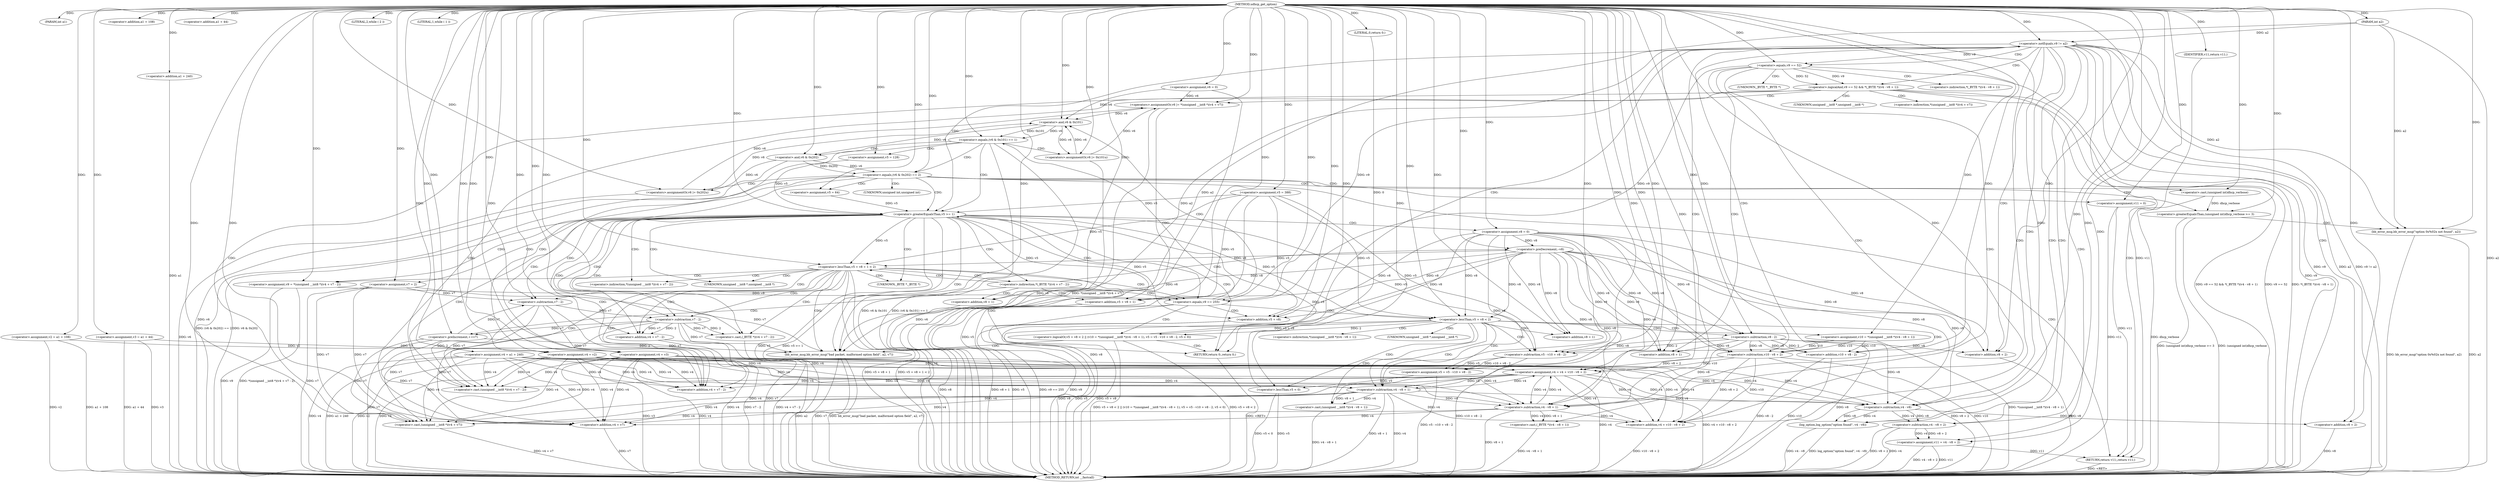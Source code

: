 digraph udhcp_get_option {  
"1000111" [label = "(METHOD,udhcp_get_option)" ]
"1000339" [label = "(METHOD_RETURN,int __fastcall)" ]
"1000112" [label = "(PARAM,int a1)" ]
"1000113" [label = "(PARAM,int a2)" ]
"1000125" [label = "(<operator>.assignment,v2 = a1 + 108)" ]
"1000127" [label = "(<operator>.addition,a1 + 108)" ]
"1000130" [label = "(<operator>.assignment,v3 = a1 + 44)" ]
"1000132" [label = "(<operator>.addition,a1 + 44)" ]
"1000135" [label = "(<operator>.assignment,v4 = a1 + 240)" ]
"1000137" [label = "(<operator>.addition,a1 + 240)" ]
"1000140" [label = "(<operator>.assignment,v5 = 388)" ]
"1000143" [label = "(<operator>.assignment,v6 = 0)" ]
"1000147" [label = "(LITERAL,2,while ( 2 ))" ]
"1000149" [label = "(<operator>.assignment,v7 = 2)" ]
"1000152" [label = "(<operator>.assignment,v8 = 0)" ]
"1000156" [label = "(LITERAL,1,while ( 1 ))" ]
"1000158" [label = "(<operator>.assignment,v9 = *(unsigned __int8 *)(v4 + v7 - 2))" ]
"1000161" [label = "(<operator>.cast,(unsigned __int8 *)(v4 + v7 - 2))" ]
"1000163" [label = "(<operator>.addition,v4 + v7 - 2)" ]
"1000165" [label = "(<operator>.subtraction,v7 - 2)" ]
"1000170" [label = "(<operator>.cast,(_BYTE *)(v4 + v7 - 2))" ]
"1000172" [label = "(<operator>.addition,v4 + v7 - 2)" ]
"1000174" [label = "(<operator>.subtraction,v7 - 2)" ]
"1000178" [label = "(<operator>.preDecrement,--v8)" ]
"1000180" [label = "(<operator>.preIncrement,++v7)" ]
"1000183" [label = "(<operator>.lessThan,v5 + v8 + 1 < 2)" ]
"1000184" [label = "(<operator>.addition,v5 + v8 + 1)" ]
"1000186" [label = "(<operator>.addition,v8 + 1)" ]
"1000192" [label = "(<operator>.equals,v9 == 255)" ]
"1000197" [label = "(<operator>.equals,(v6 & 0x101) == 1)" ]
"1000198" [label = "(<operator>.and,v6 & 0x101)" ]
"1000203" [label = "(<operators>.assignmentOr,v6 |= 0x101u)" ]
"1000206" [label = "(<operator>.assignment,v5 = 128)" ]
"1000209" [label = "(<operator>.assignment,v4 = v2)" ]
"1000214" [label = "(<operator>.equals,(v6 & 0x202) == 2)" ]
"1000215" [label = "(<operator>.and,v6 & 0x202)" ]
"1000220" [label = "(<operators>.assignmentOr,v6 |= 0x202u)" ]
"1000223" [label = "(<operator>.assignment,v5 = 64)" ]
"1000226" [label = "(<operator>.assignment,v4 = v3)" ]
"1000230" [label = "(<operator>.assignment,v11 = 0)" ]
"1000234" [label = "(<operator>.greaterEqualsThan,(unsigned int)dhcp_verbose >= 3)" ]
"1000235" [label = "(<operator>.cast,(unsigned int)dhcp_verbose)" ]
"1000239" [label = "(bb_error_msg,bb_error_msg(\"option 0x%02x not found\", a2))" ]
"1000245" [label = "(<operator>.logicalOr,v5 + v8 < 2 || (v10 = *(unsigned __int8 *)(v4 - v8 + 1), v5 = v5 - v10 + v8 - 2, v5 < 0))" ]
"1000246" [label = "(<operator>.lessThan,v5 + v8 < 2)" ]
"1000247" [label = "(<operator>.addition,v5 + v8)" ]
"1000252" [label = "(<operator>.assignment,v10 = *(unsigned __int8 *)(v4 - v8 + 1))" ]
"1000255" [label = "(<operator>.cast,(unsigned __int8 *)(v4 - v8 + 1))" ]
"1000257" [label = "(<operator>.subtraction,v4 - v8 + 1)" ]
"1000259" [label = "(<operator>.addition,v8 + 1)" ]
"1000263" [label = "(<operator>.assignment,v5 = v5 - v10 + v8 - 2)" ]
"1000265" [label = "(<operator>.subtraction,v5 - v10 + v8 - 2)" ]
"1000267" [label = "(<operator>.addition,v10 + v8 - 2)" ]
"1000269" [label = "(<operator>.subtraction,v8 - 2)" ]
"1000272" [label = "(<operator>.lessThan,v5 < 0)" ]
"1000277" [label = "(bb_error_msg,bb_error_msg(\"bad packet, malformed option field\", a2, v7))" ]
"1000281" [label = "(RETURN,return 0;,return 0;)" ]
"1000282" [label = "(LITERAL,0,return 0;)" ]
"1000284" [label = "(<operator>.notEquals,v9 != a2)" ]
"1000289" [label = "(<operator>.logicalAnd,v9 == 52 && *(_BYTE *)(v4 - v8 + 1))" ]
"1000290" [label = "(<operator>.equals,v9 == 52)" ]
"1000294" [label = "(<operator>.cast,(_BYTE *)(v4 - v8 + 1))" ]
"1000296" [label = "(<operator>.subtraction,v4 - v8 + 1)" ]
"1000298" [label = "(<operator>.addition,v8 + 1)" ]
"1000301" [label = "(<operators>.assignmentOr,v6 |= *(unsigned __int8 *)(v4 + v7))" ]
"1000304" [label = "(<operator>.cast,(unsigned __int8 *)(v4 + v7))" ]
"1000306" [label = "(<operator>.addition,v4 + v7)" ]
"1000309" [label = "(<operator>.assignment,v4 = v4 + v10 - v8 + 2)" ]
"1000311" [label = "(<operator>.addition,v4 + v10 - v8 + 2)" ]
"1000313" [label = "(<operator>.subtraction,v10 - v8 + 2)" ]
"1000315" [label = "(<operator>.addition,v8 + 2)" ]
"1000320" [label = "(<operator>.greaterEqualsThan,v5 >= 1)" ]
"1000325" [label = "(log_option,log_option(\"option found\", v4 - v8))" ]
"1000327" [label = "(<operator>.subtraction,v4 - v8)" ]
"1000330" [label = "(<operator>.assignment,v11 = v4 - v8 + 2)" ]
"1000332" [label = "(<operator>.subtraction,v4 - v8 + 2)" ]
"1000334" [label = "(<operator>.addition,v8 + 2)" ]
"1000337" [label = "(RETURN,return v11;,return v11;)" ]
"1000338" [label = "(IDENTIFIER,v11,return v11;)" ]
"1000160" [label = "(<operator>.indirection,*(unsigned __int8 *)(v4 + v7 - 2))" ]
"1000162" [label = "(UNKNOWN,unsigned __int8 *,unsigned __int8 *)" ]
"1000169" [label = "(<operator>.indirection,*(_BYTE *)(v4 + v7 - 2))" ]
"1000171" [label = "(UNKNOWN,_BYTE *,_BYTE *)" ]
"1000236" [label = "(UNKNOWN,unsigned int,unsigned int)" ]
"1000254" [label = "(<operator>.indirection,*(unsigned __int8 *)(v4 - v8 + 1))" ]
"1000256" [label = "(UNKNOWN,unsigned __int8 *,unsigned __int8 *)" ]
"1000293" [label = "(<operator>.indirection,*(_BYTE *)(v4 - v8 + 1))" ]
"1000295" [label = "(UNKNOWN,_BYTE *,_BYTE *)" ]
"1000303" [label = "(<operator>.indirection,*(unsigned __int8 *)(v4 + v7))" ]
"1000305" [label = "(UNKNOWN,unsigned __int8 *,unsigned __int8 *)" ]
  "1000337" -> "1000339"  [ label = "DDG: <RET>"] 
  "1000245" -> "1000339"  [ label = "DDG: v5 + v8 < 2 || (v10 = *(unsigned __int8 *)(v4 - v8 + 1), v5 = v5 - v10 + v8 - 2, v5 < 0)"] 
  "1000289" -> "1000339"  [ label = "DDG: v9 == 52 && *(_BYTE *)(v4 - v8 + 1)"] 
  "1000325" -> "1000339"  [ label = "DDG: v4 - v8"] 
  "1000180" -> "1000339"  [ label = "DDG: v7"] 
  "1000143" -> "1000339"  [ label = "DDG: v6"] 
  "1000135" -> "1000339"  [ label = "DDG: v4"] 
  "1000265" -> "1000339"  [ label = "DDG: v10 + v8 - 2"] 
  "1000113" -> "1000339"  [ label = "DDG: a2"] 
  "1000315" -> "1000339"  [ label = "DDG: v8"] 
  "1000334" -> "1000339"  [ label = "DDG: v8"] 
  "1000125" -> "1000339"  [ label = "DDG: a1 + 108"] 
  "1000325" -> "1000339"  [ label = "DDG: log_option(\"option found\", v4 - v8)"] 
  "1000239" -> "1000339"  [ label = "DDG: bb_error_msg(\"option 0x%02x not found\", a2)"] 
  "1000257" -> "1000339"  [ label = "DDG: v8 + 1"] 
  "1000172" -> "1000339"  [ label = "DDG: v7 - 2"] 
  "1000320" -> "1000339"  [ label = "DDG: v5"] 
  "1000267" -> "1000339"  [ label = "DDG: v8 - 2"] 
  "1000263" -> "1000339"  [ label = "DDG: v5 - v10 + v8 - 2"] 
  "1000306" -> "1000339"  [ label = "DDG: v7"] 
  "1000257" -> "1000339"  [ label = "DDG: v4"] 
  "1000183" -> "1000339"  [ label = "DDG: v5 + v8 + 1"] 
  "1000245" -> "1000339"  [ label = "DDG: v5 + v8 < 2"] 
  "1000311" -> "1000339"  [ label = "DDG: v10 - v8 + 2"] 
  "1000332" -> "1000339"  [ label = "DDG: v8 + 2"] 
  "1000209" -> "1000339"  [ label = "DDG: v2"] 
  "1000289" -> "1000339"  [ label = "DDG: v9 == 52"] 
  "1000220" -> "1000339"  [ label = "DDG: v6"] 
  "1000234" -> "1000339"  [ label = "DDG: (unsigned int)dhcp_verbose >= 3"] 
  "1000135" -> "1000339"  [ label = "DDG: a1 + 240"] 
  "1000296" -> "1000339"  [ label = "DDG: v8 + 1"] 
  "1000294" -> "1000339"  [ label = "DDG: v4 - v8 + 1"] 
  "1000272" -> "1000339"  [ label = "DDG: v5 < 0"] 
  "1000320" -> "1000339"  [ label = "DDG: v5 >= 1"] 
  "1000214" -> "1000339"  [ label = "DDG: (v6 & 0x202) == 2"] 
  "1000269" -> "1000339"  [ label = "DDG: v8"] 
  "1000239" -> "1000339"  [ label = "DDG: a2"] 
  "1000301" -> "1000339"  [ label = "DDG: v6"] 
  "1000267" -> "1000339"  [ label = "DDG: v10"] 
  "1000183" -> "1000339"  [ label = "DDG: v5 + v8 + 1 < 2"] 
  "1000226" -> "1000339"  [ label = "DDG: v4"] 
  "1000152" -> "1000339"  [ label = "DDG: v8"] 
  "1000149" -> "1000339"  [ label = "DDG: v7"] 
  "1000309" -> "1000339"  [ label = "DDG: v4"] 
  "1000203" -> "1000339"  [ label = "DDG: v6"] 
  "1000246" -> "1000339"  [ label = "DDG: v5 + v8"] 
  "1000214" -> "1000339"  [ label = "DDG: v6 & 0x202"] 
  "1000235" -> "1000339"  [ label = "DDG: dhcp_verbose"] 
  "1000277" -> "1000339"  [ label = "DDG: bb_error_msg(\"bad packet, malformed option field\", a2, v7)"] 
  "1000137" -> "1000339"  [ label = "DDG: a1"] 
  "1000289" -> "1000339"  [ label = "DDG: *(_BYTE *)(v4 - v8 + 1)"] 
  "1000158" -> "1000339"  [ label = "DDG: v9"] 
  "1000184" -> "1000339"  [ label = "DDG: v5"] 
  "1000192" -> "1000339"  [ label = "DDG: v9"] 
  "1000277" -> "1000339"  [ label = "DDG: a2"] 
  "1000130" -> "1000339"  [ label = "DDG: v3"] 
  "1000313" -> "1000339"  [ label = "DDG: v10"] 
  "1000247" -> "1000339"  [ label = "DDG: v8"] 
  "1000247" -> "1000339"  [ label = "DDG: v5"] 
  "1000290" -> "1000339"  [ label = "DDG: v9"] 
  "1000284" -> "1000339"  [ label = "DDG: a2"] 
  "1000301" -> "1000339"  [ label = "DDG: *(unsigned __int8 *)(v4 + v7)"] 
  "1000197" -> "1000339"  [ label = "DDG: v6 & 0x101"] 
  "1000330" -> "1000339"  [ label = "DDG: v4 - v8 + 2"] 
  "1000230" -> "1000339"  [ label = "DDG: v11"] 
  "1000309" -> "1000339"  [ label = "DDG: v4 + v10 - v8 + 2"] 
  "1000255" -> "1000339"  [ label = "DDG: v4 - v8 + 1"] 
  "1000313" -> "1000339"  [ label = "DDG: v8 + 2"] 
  "1000140" -> "1000339"  [ label = "DDG: v5"] 
  "1000125" -> "1000339"  [ label = "DDG: v2"] 
  "1000192" -> "1000339"  [ label = "DDG: v9 == 255"] 
  "1000277" -> "1000339"  [ label = "DDG: v7"] 
  "1000304" -> "1000339"  [ label = "DDG: v4 + v7"] 
  "1000186" -> "1000339"  [ label = "DDG: v8"] 
  "1000226" -> "1000339"  [ label = "DDG: v3"] 
  "1000272" -> "1000339"  [ label = "DDG: v5"] 
  "1000215" -> "1000339"  [ label = "DDG: v6"] 
  "1000172" -> "1000339"  [ label = "DDG: v4"] 
  "1000209" -> "1000339"  [ label = "DDG: v4"] 
  "1000284" -> "1000339"  [ label = "DDG: v9 != a2"] 
  "1000158" -> "1000339"  [ label = "DDG: *(unsigned __int8 *)(v4 + v7 - 2)"] 
  "1000252" -> "1000339"  [ label = "DDG: *(unsigned __int8 *)(v4 - v8 + 1)"] 
  "1000174" -> "1000339"  [ label = "DDG: v7"] 
  "1000170" -> "1000339"  [ label = "DDG: v4 + v7 - 2"] 
  "1000197" -> "1000339"  [ label = "DDG: (v6 & 0x101) == 1"] 
  "1000184" -> "1000339"  [ label = "DDG: v8 + 1"] 
  "1000130" -> "1000339"  [ label = "DDG: a1 + 44"] 
  "1000234" -> "1000339"  [ label = "DDG: (unsigned int)dhcp_verbose"] 
  "1000284" -> "1000339"  [ label = "DDG: v9"] 
  "1000332" -> "1000339"  [ label = "DDG: v4"] 
  "1000330" -> "1000339"  [ label = "DDG: v11"] 
  "1000281" -> "1000339"  [ label = "DDG: <RET>"] 
  "1000111" -> "1000112"  [ label = "DDG: "] 
  "1000111" -> "1000113"  [ label = "DDG: "] 
  "1000111" -> "1000125"  [ label = "DDG: "] 
  "1000111" -> "1000127"  [ label = "DDG: "] 
  "1000111" -> "1000130"  [ label = "DDG: "] 
  "1000111" -> "1000132"  [ label = "DDG: "] 
  "1000111" -> "1000135"  [ label = "DDG: "] 
  "1000111" -> "1000137"  [ label = "DDG: "] 
  "1000111" -> "1000140"  [ label = "DDG: "] 
  "1000111" -> "1000143"  [ label = "DDG: "] 
  "1000111" -> "1000147"  [ label = "DDG: "] 
  "1000111" -> "1000149"  [ label = "DDG: "] 
  "1000111" -> "1000152"  [ label = "DDG: "] 
  "1000111" -> "1000156"  [ label = "DDG: "] 
  "1000111" -> "1000158"  [ label = "DDG: "] 
  "1000135" -> "1000161"  [ label = "DDG: v4"] 
  "1000226" -> "1000161"  [ label = "DDG: v4"] 
  "1000309" -> "1000161"  [ label = "DDG: v4"] 
  "1000209" -> "1000161"  [ label = "DDG: v4"] 
  "1000111" -> "1000161"  [ label = "DDG: "] 
  "1000165" -> "1000161"  [ label = "DDG: v7"] 
  "1000165" -> "1000161"  [ label = "DDG: 2"] 
  "1000135" -> "1000163"  [ label = "DDG: v4"] 
  "1000226" -> "1000163"  [ label = "DDG: v4"] 
  "1000309" -> "1000163"  [ label = "DDG: v4"] 
  "1000209" -> "1000163"  [ label = "DDG: v4"] 
  "1000111" -> "1000163"  [ label = "DDG: "] 
  "1000165" -> "1000163"  [ label = "DDG: v7"] 
  "1000165" -> "1000163"  [ label = "DDG: 2"] 
  "1000180" -> "1000165"  [ label = "DDG: v7"] 
  "1000149" -> "1000165"  [ label = "DDG: v7"] 
  "1000111" -> "1000165"  [ label = "DDG: "] 
  "1000111" -> "1000170"  [ label = "DDG: "] 
  "1000174" -> "1000170"  [ label = "DDG: v7"] 
  "1000174" -> "1000170"  [ label = "DDG: 2"] 
  "1000111" -> "1000172"  [ label = "DDG: "] 
  "1000174" -> "1000172"  [ label = "DDG: v7"] 
  "1000174" -> "1000172"  [ label = "DDG: 2"] 
  "1000165" -> "1000174"  [ label = "DDG: v7"] 
  "1000111" -> "1000174"  [ label = "DDG: "] 
  "1000152" -> "1000178"  [ label = "DDG: v8"] 
  "1000111" -> "1000178"  [ label = "DDG: "] 
  "1000174" -> "1000180"  [ label = "DDG: v7"] 
  "1000111" -> "1000180"  [ label = "DDG: "] 
  "1000320" -> "1000183"  [ label = "DDG: v5"] 
  "1000140" -> "1000183"  [ label = "DDG: v5"] 
  "1000111" -> "1000183"  [ label = "DDG: "] 
  "1000178" -> "1000183"  [ label = "DDG: v8"] 
  "1000320" -> "1000184"  [ label = "DDG: v5"] 
  "1000140" -> "1000184"  [ label = "DDG: v5"] 
  "1000111" -> "1000184"  [ label = "DDG: "] 
  "1000178" -> "1000184"  [ label = "DDG: v8"] 
  "1000178" -> "1000186"  [ label = "DDG: v8"] 
  "1000111" -> "1000186"  [ label = "DDG: "] 
  "1000158" -> "1000192"  [ label = "DDG: v9"] 
  "1000290" -> "1000192"  [ label = "DDG: v9"] 
  "1000111" -> "1000192"  [ label = "DDG: "] 
  "1000198" -> "1000197"  [ label = "DDG: v6"] 
  "1000198" -> "1000197"  [ label = "DDG: 0x101"] 
  "1000143" -> "1000198"  [ label = "DDG: v6"] 
  "1000220" -> "1000198"  [ label = "DDG: v6"] 
  "1000301" -> "1000198"  [ label = "DDG: v6"] 
  "1000203" -> "1000198"  [ label = "DDG: v6"] 
  "1000111" -> "1000198"  [ label = "DDG: "] 
  "1000111" -> "1000197"  [ label = "DDG: "] 
  "1000111" -> "1000203"  [ label = "DDG: "] 
  "1000198" -> "1000203"  [ label = "DDG: v6"] 
  "1000111" -> "1000206"  [ label = "DDG: "] 
  "1000125" -> "1000209"  [ label = "DDG: v2"] 
  "1000111" -> "1000209"  [ label = "DDG: "] 
  "1000215" -> "1000214"  [ label = "DDG: v6"] 
  "1000215" -> "1000214"  [ label = "DDG: 0x202"] 
  "1000198" -> "1000215"  [ label = "DDG: v6"] 
  "1000111" -> "1000215"  [ label = "DDG: "] 
  "1000111" -> "1000214"  [ label = "DDG: "] 
  "1000111" -> "1000220"  [ label = "DDG: "] 
  "1000215" -> "1000220"  [ label = "DDG: v6"] 
  "1000111" -> "1000223"  [ label = "DDG: "] 
  "1000130" -> "1000226"  [ label = "DDG: v3"] 
  "1000111" -> "1000226"  [ label = "DDG: "] 
  "1000111" -> "1000230"  [ label = "DDG: "] 
  "1000235" -> "1000234"  [ label = "DDG: dhcp_verbose"] 
  "1000111" -> "1000235"  [ label = "DDG: "] 
  "1000111" -> "1000234"  [ label = "DDG: "] 
  "1000111" -> "1000239"  [ label = "DDG: "] 
  "1000284" -> "1000239"  [ label = "DDG: a2"] 
  "1000113" -> "1000239"  [ label = "DDG: a2"] 
  "1000246" -> "1000245"  [ label = "DDG: v5 + v8"] 
  "1000246" -> "1000245"  [ label = "DDG: 2"] 
  "1000320" -> "1000246"  [ label = "DDG: v5"] 
  "1000140" -> "1000246"  [ label = "DDG: v5"] 
  "1000111" -> "1000246"  [ label = "DDG: "] 
  "1000152" -> "1000246"  [ label = "DDG: v8"] 
  "1000178" -> "1000246"  [ label = "DDG: v8"] 
  "1000320" -> "1000247"  [ label = "DDG: v5"] 
  "1000140" -> "1000247"  [ label = "DDG: v5"] 
  "1000111" -> "1000247"  [ label = "DDG: "] 
  "1000152" -> "1000247"  [ label = "DDG: v8"] 
  "1000178" -> "1000247"  [ label = "DDG: v8"] 
  "1000111" -> "1000252"  [ label = "DDG: "] 
  "1000257" -> "1000255"  [ label = "DDG: v4"] 
  "1000257" -> "1000255"  [ label = "DDG: v8 + 1"] 
  "1000135" -> "1000257"  [ label = "DDG: v4"] 
  "1000226" -> "1000257"  [ label = "DDG: v4"] 
  "1000309" -> "1000257"  [ label = "DDG: v4"] 
  "1000209" -> "1000257"  [ label = "DDG: v4"] 
  "1000111" -> "1000257"  [ label = "DDG: "] 
  "1000152" -> "1000257"  [ label = "DDG: v8"] 
  "1000178" -> "1000257"  [ label = "DDG: v8"] 
  "1000111" -> "1000259"  [ label = "DDG: "] 
  "1000152" -> "1000259"  [ label = "DDG: v8"] 
  "1000178" -> "1000259"  [ label = "DDG: v8"] 
  "1000265" -> "1000263"  [ label = "DDG: v5"] 
  "1000265" -> "1000263"  [ label = "DDG: v10 + v8 - 2"] 
  "1000111" -> "1000263"  [ label = "DDG: "] 
  "1000111" -> "1000265"  [ label = "DDG: "] 
  "1000320" -> "1000265"  [ label = "DDG: v5"] 
  "1000140" -> "1000265"  [ label = "DDG: v5"] 
  "1000252" -> "1000265"  [ label = "DDG: v10"] 
  "1000269" -> "1000265"  [ label = "DDG: v8"] 
  "1000269" -> "1000265"  [ label = "DDG: 2"] 
  "1000252" -> "1000267"  [ label = "DDG: v10"] 
  "1000111" -> "1000267"  [ label = "DDG: "] 
  "1000269" -> "1000267"  [ label = "DDG: v8"] 
  "1000269" -> "1000267"  [ label = "DDG: 2"] 
  "1000111" -> "1000269"  [ label = "DDG: "] 
  "1000152" -> "1000269"  [ label = "DDG: v8"] 
  "1000178" -> "1000269"  [ label = "DDG: v8"] 
  "1000263" -> "1000272"  [ label = "DDG: v5"] 
  "1000111" -> "1000272"  [ label = "DDG: "] 
  "1000111" -> "1000277"  [ label = "DDG: "] 
  "1000284" -> "1000277"  [ label = "DDG: a2"] 
  "1000113" -> "1000277"  [ label = "DDG: a2"] 
  "1000180" -> "1000277"  [ label = "DDG: v7"] 
  "1000149" -> "1000277"  [ label = "DDG: v7"] 
  "1000174" -> "1000277"  [ label = "DDG: v7"] 
  "1000282" -> "1000281"  [ label = "DDG: 0"] 
  "1000111" -> "1000281"  [ label = "DDG: "] 
  "1000111" -> "1000282"  [ label = "DDG: "] 
  "1000192" -> "1000284"  [ label = "DDG: v9"] 
  "1000111" -> "1000284"  [ label = "DDG: "] 
  "1000113" -> "1000284"  [ label = "DDG: a2"] 
  "1000290" -> "1000289"  [ label = "DDG: v9"] 
  "1000290" -> "1000289"  [ label = "DDG: 52"] 
  "1000284" -> "1000290"  [ label = "DDG: v9"] 
  "1000111" -> "1000290"  [ label = "DDG: "] 
  "1000296" -> "1000294"  [ label = "DDG: v4"] 
  "1000296" -> "1000294"  [ label = "DDG: v8 + 1"] 
  "1000135" -> "1000296"  [ label = "DDG: v4"] 
  "1000257" -> "1000296"  [ label = "DDG: v4"] 
  "1000226" -> "1000296"  [ label = "DDG: v4"] 
  "1000309" -> "1000296"  [ label = "DDG: v4"] 
  "1000209" -> "1000296"  [ label = "DDG: v4"] 
  "1000111" -> "1000296"  [ label = "DDG: "] 
  "1000269" -> "1000296"  [ label = "DDG: v8"] 
  "1000152" -> "1000296"  [ label = "DDG: v8"] 
  "1000178" -> "1000296"  [ label = "DDG: v8"] 
  "1000269" -> "1000298"  [ label = "DDG: v8"] 
  "1000111" -> "1000298"  [ label = "DDG: "] 
  "1000152" -> "1000298"  [ label = "DDG: v8"] 
  "1000178" -> "1000298"  [ label = "DDG: v8"] 
  "1000143" -> "1000301"  [ label = "DDG: v6"] 
  "1000220" -> "1000301"  [ label = "DDG: v6"] 
  "1000203" -> "1000301"  [ label = "DDG: v6"] 
  "1000111" -> "1000301"  [ label = "DDG: "] 
  "1000135" -> "1000304"  [ label = "DDG: v4"] 
  "1000257" -> "1000304"  [ label = "DDG: v4"] 
  "1000226" -> "1000304"  [ label = "DDG: v4"] 
  "1000309" -> "1000304"  [ label = "DDG: v4"] 
  "1000296" -> "1000304"  [ label = "DDG: v4"] 
  "1000209" -> "1000304"  [ label = "DDG: v4"] 
  "1000111" -> "1000304"  [ label = "DDG: "] 
  "1000180" -> "1000304"  [ label = "DDG: v7"] 
  "1000149" -> "1000304"  [ label = "DDG: v7"] 
  "1000174" -> "1000304"  [ label = "DDG: v7"] 
  "1000135" -> "1000306"  [ label = "DDG: v4"] 
  "1000257" -> "1000306"  [ label = "DDG: v4"] 
  "1000226" -> "1000306"  [ label = "DDG: v4"] 
  "1000309" -> "1000306"  [ label = "DDG: v4"] 
  "1000296" -> "1000306"  [ label = "DDG: v4"] 
  "1000209" -> "1000306"  [ label = "DDG: v4"] 
  "1000111" -> "1000306"  [ label = "DDG: "] 
  "1000180" -> "1000306"  [ label = "DDG: v7"] 
  "1000149" -> "1000306"  [ label = "DDG: v7"] 
  "1000174" -> "1000306"  [ label = "DDG: v7"] 
  "1000135" -> "1000309"  [ label = "DDG: v4"] 
  "1000257" -> "1000309"  [ label = "DDG: v4"] 
  "1000226" -> "1000309"  [ label = "DDG: v4"] 
  "1000296" -> "1000309"  [ label = "DDG: v4"] 
  "1000209" -> "1000309"  [ label = "DDG: v4"] 
  "1000111" -> "1000309"  [ label = "DDG: "] 
  "1000313" -> "1000309"  [ label = "DDG: v10"] 
  "1000313" -> "1000309"  [ label = "DDG: v8 + 2"] 
  "1000135" -> "1000311"  [ label = "DDG: v4"] 
  "1000257" -> "1000311"  [ label = "DDG: v4"] 
  "1000226" -> "1000311"  [ label = "DDG: v4"] 
  "1000309" -> "1000311"  [ label = "DDG: v4"] 
  "1000296" -> "1000311"  [ label = "DDG: v4"] 
  "1000209" -> "1000311"  [ label = "DDG: v4"] 
  "1000111" -> "1000311"  [ label = "DDG: "] 
  "1000313" -> "1000311"  [ label = "DDG: v10"] 
  "1000313" -> "1000311"  [ label = "DDG: v8 + 2"] 
  "1000111" -> "1000313"  [ label = "DDG: "] 
  "1000252" -> "1000313"  [ label = "DDG: v10"] 
  "1000269" -> "1000313"  [ label = "DDG: v8"] 
  "1000152" -> "1000313"  [ label = "DDG: v8"] 
  "1000178" -> "1000313"  [ label = "DDG: v8"] 
  "1000269" -> "1000315"  [ label = "DDG: v8"] 
  "1000111" -> "1000315"  [ label = "DDG: "] 
  "1000152" -> "1000315"  [ label = "DDG: v8"] 
  "1000178" -> "1000315"  [ label = "DDG: v8"] 
  "1000223" -> "1000320"  [ label = "DDG: v5"] 
  "1000206" -> "1000320"  [ label = "DDG: v5"] 
  "1000272" -> "1000320"  [ label = "DDG: v5"] 
  "1000111" -> "1000320"  [ label = "DDG: "] 
  "1000140" -> "1000320"  [ label = "DDG: v5"] 
  "1000111" -> "1000325"  [ label = "DDG: "] 
  "1000327" -> "1000325"  [ label = "DDG: v4"] 
  "1000327" -> "1000325"  [ label = "DDG: v8"] 
  "1000135" -> "1000327"  [ label = "DDG: v4"] 
  "1000257" -> "1000327"  [ label = "DDG: v4"] 
  "1000226" -> "1000327"  [ label = "DDG: v4"] 
  "1000309" -> "1000327"  [ label = "DDG: v4"] 
  "1000209" -> "1000327"  [ label = "DDG: v4"] 
  "1000111" -> "1000327"  [ label = "DDG: "] 
  "1000269" -> "1000327"  [ label = "DDG: v8"] 
  "1000152" -> "1000327"  [ label = "DDG: v8"] 
  "1000178" -> "1000327"  [ label = "DDG: v8"] 
  "1000332" -> "1000330"  [ label = "DDG: v4"] 
  "1000332" -> "1000330"  [ label = "DDG: v8 + 2"] 
  "1000111" -> "1000330"  [ label = "DDG: "] 
  "1000327" -> "1000332"  [ label = "DDG: v4"] 
  "1000111" -> "1000332"  [ label = "DDG: "] 
  "1000327" -> "1000332"  [ label = "DDG: v8"] 
  "1000327" -> "1000334"  [ label = "DDG: v8"] 
  "1000111" -> "1000334"  [ label = "DDG: "] 
  "1000338" -> "1000337"  [ label = "DDG: v11"] 
  "1000230" -> "1000337"  [ label = "DDG: v11"] 
  "1000330" -> "1000337"  [ label = "DDG: v11"] 
  "1000111" -> "1000338"  [ label = "DDG: "] 
  "1000169" -> "1000186"  [ label = "CDG: "] 
  "1000169" -> "1000184"  [ label = "CDG: "] 
  "1000169" -> "1000183"  [ label = "CDG: "] 
  "1000169" -> "1000180"  [ label = "CDG: "] 
  "1000169" -> "1000178"  [ label = "CDG: "] 
  "1000169" -> "1000192"  [ label = "CDG: "] 
  "1000183" -> "1000281"  [ label = "CDG: "] 
  "1000183" -> "1000277"  [ label = "CDG: "] 
  "1000183" -> "1000174"  [ label = "CDG: "] 
  "1000183" -> "1000172"  [ label = "CDG: "] 
  "1000183" -> "1000171"  [ label = "CDG: "] 
  "1000183" -> "1000170"  [ label = "CDG: "] 
  "1000183" -> "1000169"  [ label = "CDG: "] 
  "1000183" -> "1000165"  [ label = "CDG: "] 
  "1000183" -> "1000163"  [ label = "CDG: "] 
  "1000183" -> "1000162"  [ label = "CDG: "] 
  "1000183" -> "1000161"  [ label = "CDG: "] 
  "1000183" -> "1000192"  [ label = "CDG: "] 
  "1000183" -> "1000160"  [ label = "CDG: "] 
  "1000183" -> "1000158"  [ label = "CDG: "] 
  "1000192" -> "1000198"  [ label = "CDG: "] 
  "1000192" -> "1000197"  [ label = "CDG: "] 
  "1000192" -> "1000247"  [ label = "CDG: "] 
  "1000192" -> "1000246"  [ label = "CDG: "] 
  "1000192" -> "1000245"  [ label = "CDG: "] 
  "1000197" -> "1000206"  [ label = "CDG: "] 
  "1000197" -> "1000203"  [ label = "CDG: "] 
  "1000197" -> "1000215"  [ label = "CDG: "] 
  "1000197" -> "1000214"  [ label = "CDG: "] 
  "1000197" -> "1000209"  [ label = "CDG: "] 
  "1000197" -> "1000320"  [ label = "CDG: "] 
  "1000214" -> "1000223"  [ label = "CDG: "] 
  "1000214" -> "1000220"  [ label = "CDG: "] 
  "1000214" -> "1000236"  [ label = "CDG: "] 
  "1000214" -> "1000235"  [ label = "CDG: "] 
  "1000214" -> "1000234"  [ label = "CDG: "] 
  "1000214" -> "1000230"  [ label = "CDG: "] 
  "1000214" -> "1000226"  [ label = "CDG: "] 
  "1000214" -> "1000320"  [ label = "CDG: "] 
  "1000214" -> "1000337"  [ label = "CDG: "] 
  "1000234" -> "1000239"  [ label = "CDG: "] 
  "1000245" -> "1000284"  [ label = "CDG: "] 
  "1000245" -> "1000281"  [ label = "CDG: "] 
  "1000245" -> "1000277"  [ label = "CDG: "] 
  "1000246" -> "1000256"  [ label = "CDG: "] 
  "1000246" -> "1000255"  [ label = "CDG: "] 
  "1000246" -> "1000254"  [ label = "CDG: "] 
  "1000246" -> "1000252"  [ label = "CDG: "] 
  "1000246" -> "1000272"  [ label = "CDG: "] 
  "1000246" -> "1000269"  [ label = "CDG: "] 
  "1000246" -> "1000267"  [ label = "CDG: "] 
  "1000246" -> "1000265"  [ label = "CDG: "] 
  "1000246" -> "1000263"  [ label = "CDG: "] 
  "1000246" -> "1000259"  [ label = "CDG: "] 
  "1000246" -> "1000257"  [ label = "CDG: "] 
  "1000284" -> "1000290"  [ label = "CDG: "] 
  "1000284" -> "1000289"  [ label = "CDG: "] 
  "1000284" -> "1000320"  [ label = "CDG: "] 
  "1000284" -> "1000315"  [ label = "CDG: "] 
  "1000284" -> "1000313"  [ label = "CDG: "] 
  "1000284" -> "1000311"  [ label = "CDG: "] 
  "1000284" -> "1000309"  [ label = "CDG: "] 
  "1000284" -> "1000334"  [ label = "CDG: "] 
  "1000284" -> "1000332"  [ label = "CDG: "] 
  "1000284" -> "1000330"  [ label = "CDG: "] 
  "1000284" -> "1000327"  [ label = "CDG: "] 
  "1000284" -> "1000325"  [ label = "CDG: "] 
  "1000284" -> "1000337"  [ label = "CDG: "] 
  "1000289" -> "1000304"  [ label = "CDG: "] 
  "1000289" -> "1000303"  [ label = "CDG: "] 
  "1000289" -> "1000301"  [ label = "CDG: "] 
  "1000289" -> "1000306"  [ label = "CDG: "] 
  "1000289" -> "1000305"  [ label = "CDG: "] 
  "1000290" -> "1000298"  [ label = "CDG: "] 
  "1000290" -> "1000296"  [ label = "CDG: "] 
  "1000290" -> "1000295"  [ label = "CDG: "] 
  "1000290" -> "1000294"  [ label = "CDG: "] 
  "1000290" -> "1000293"  [ label = "CDG: "] 
  "1000320" -> "1000281"  [ label = "CDG: "] 
  "1000320" -> "1000277"  [ label = "CDG: "] 
  "1000320" -> "1000152"  [ label = "CDG: "] 
  "1000320" -> "1000149"  [ label = "CDG: "] 
  "1000320" -> "1000174"  [ label = "CDG: "] 
  "1000320" -> "1000172"  [ label = "CDG: "] 
  "1000320" -> "1000171"  [ label = "CDG: "] 
  "1000320" -> "1000170"  [ label = "CDG: "] 
  "1000320" -> "1000169"  [ label = "CDG: "] 
  "1000320" -> "1000165"  [ label = "CDG: "] 
  "1000320" -> "1000163"  [ label = "CDG: "] 
  "1000320" -> "1000162"  [ label = "CDG: "] 
  "1000320" -> "1000161"  [ label = "CDG: "] 
  "1000320" -> "1000192"  [ label = "CDG: "] 
  "1000320" -> "1000160"  [ label = "CDG: "] 
  "1000320" -> "1000158"  [ label = "CDG: "] 
}

